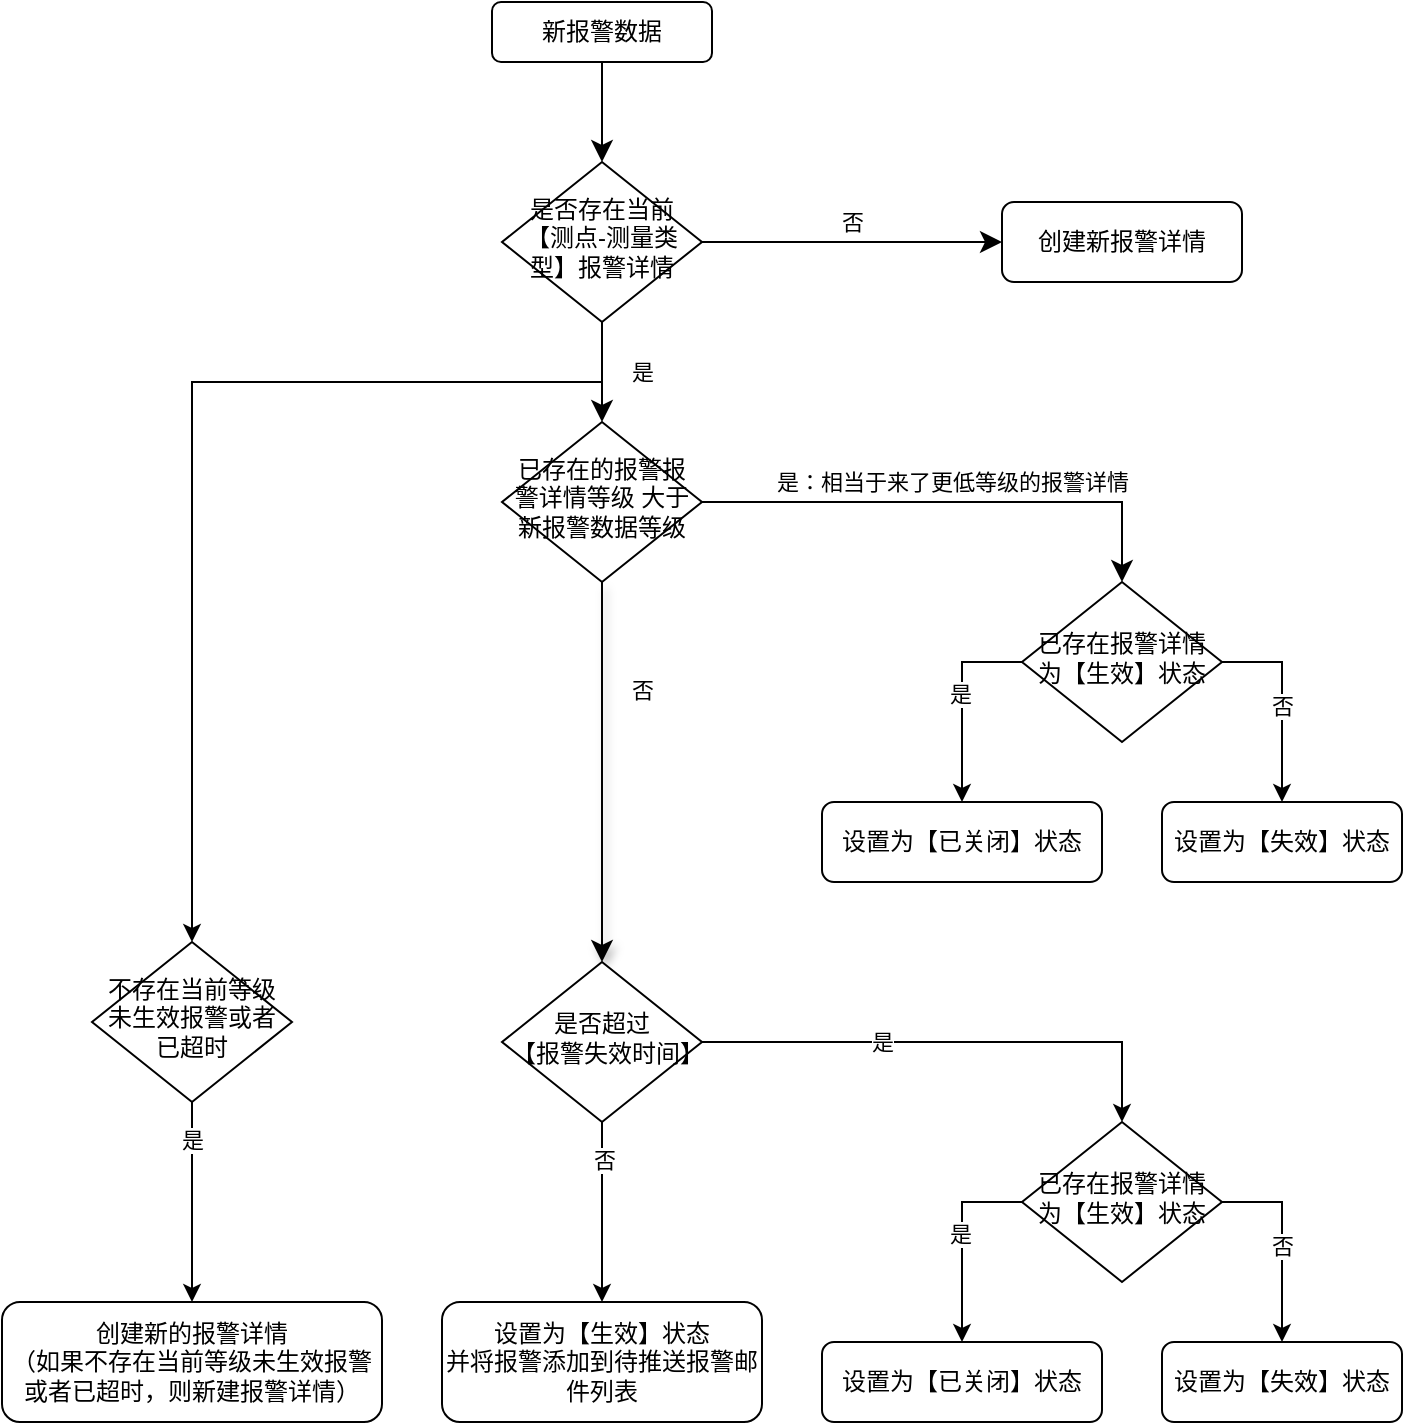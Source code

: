 <mxfile version="25.0.3">
  <diagram id="C5RBs43oDa-KdzZeNtuy" name="Page-1">
    <mxGraphModel dx="2886" dy="1001" grid="1" gridSize="10" guides="1" tooltips="1" connect="1" arrows="1" fold="1" page="1" pageScale="1" pageWidth="827" pageHeight="1169" math="0" shadow="0">
      <root>
        <mxCell id="WIyWlLk6GJQsqaUBKTNV-0" />
        <mxCell id="WIyWlLk6GJQsqaUBKTNV-1" parent="WIyWlLk6GJQsqaUBKTNV-0" />
        <mxCell id="WIyWlLk6GJQsqaUBKTNV-2" value="" style="rounded=0;html=1;jettySize=auto;orthogonalLoop=1;fontSize=11;endArrow=classic;endFill=1;endSize=8;strokeWidth=1;shadow=0;labelBackgroundColor=none;edgeStyle=orthogonalEdgeStyle;" parent="WIyWlLk6GJQsqaUBKTNV-1" source="WIyWlLk6GJQsqaUBKTNV-3" target="WIyWlLk6GJQsqaUBKTNV-6" edge="1">
          <mxGeometry relative="1" as="geometry" />
        </mxCell>
        <mxCell id="WIyWlLk6GJQsqaUBKTNV-3" value="新报警数据" style="rounded=1;whiteSpace=wrap;html=1;fontSize=12;glass=0;strokeWidth=1;shadow=0;" parent="WIyWlLk6GJQsqaUBKTNV-1" vertex="1">
          <mxGeometry x="165" y="90" width="110" height="30" as="geometry" />
        </mxCell>
        <mxCell id="WIyWlLk6GJQsqaUBKTNV-4" value="是" style="rounded=0;html=1;jettySize=auto;orthogonalLoop=1;fontSize=11;endArrow=classic;endFill=1;endSize=8;strokeWidth=1;shadow=0;labelBackgroundColor=none;edgeStyle=orthogonalEdgeStyle;exitX=0.5;exitY=1;exitDx=0;exitDy=0;" parent="WIyWlLk6GJQsqaUBKTNV-1" source="WIyWlLk6GJQsqaUBKTNV-6" target="WIyWlLk6GJQsqaUBKTNV-10" edge="1">
          <mxGeometry y="20" relative="1" as="geometry">
            <mxPoint as="offset" />
          </mxGeometry>
        </mxCell>
        <mxCell id="WIyWlLk6GJQsqaUBKTNV-5" value="否" style="edgeStyle=orthogonalEdgeStyle;rounded=0;html=1;jettySize=auto;orthogonalLoop=1;fontSize=11;endArrow=classic;endFill=1;endSize=8;strokeWidth=1;shadow=0;labelBackgroundColor=none;" parent="WIyWlLk6GJQsqaUBKTNV-1" source="WIyWlLk6GJQsqaUBKTNV-6" target="WIyWlLk6GJQsqaUBKTNV-7" edge="1">
          <mxGeometry y="10" relative="1" as="geometry">
            <mxPoint as="offset" />
          </mxGeometry>
        </mxCell>
        <mxCell id="YOid8Cb-hnMMPlVidly3-28" style="edgeStyle=orthogonalEdgeStyle;rounded=0;orthogonalLoop=1;jettySize=auto;html=1;entryX=0.5;entryY=0;entryDx=0;entryDy=0;endArrow=classic;endFill=1;" edge="1" parent="WIyWlLk6GJQsqaUBKTNV-1" source="WIyWlLk6GJQsqaUBKTNV-6" target="YOid8Cb-hnMMPlVidly3-24">
          <mxGeometry relative="1" as="geometry">
            <Array as="points">
              <mxPoint x="220" y="280" />
              <mxPoint x="15" y="280" />
            </Array>
          </mxGeometry>
        </mxCell>
        <mxCell id="WIyWlLk6GJQsqaUBKTNV-6" value="是否存在当前【测点-测量类型】报警详情" style="rhombus;whiteSpace=wrap;html=1;shadow=0;fontFamily=Helvetica;fontSize=12;align=center;strokeWidth=1;spacing=6;spacingTop=-4;" parent="WIyWlLk6GJQsqaUBKTNV-1" vertex="1">
          <mxGeometry x="170" y="170" width="100" height="80" as="geometry" />
        </mxCell>
        <mxCell id="WIyWlLk6GJQsqaUBKTNV-7" value="创建新报警详情" style="rounded=1;whiteSpace=wrap;html=1;fontSize=12;glass=0;strokeWidth=1;shadow=0;" parent="WIyWlLk6GJQsqaUBKTNV-1" vertex="1">
          <mxGeometry x="420" y="190" width="120" height="40" as="geometry" />
        </mxCell>
        <mxCell id="WIyWlLk6GJQsqaUBKTNV-8" value="否" style="rounded=0;html=1;jettySize=auto;orthogonalLoop=1;fontSize=11;endArrow=classic;endFill=1;endSize=8;strokeWidth=1;shadow=1;labelBackgroundColor=none;edgeStyle=orthogonalEdgeStyle;entryX=0.5;entryY=0;entryDx=0;entryDy=0;" parent="WIyWlLk6GJQsqaUBKTNV-1" source="WIyWlLk6GJQsqaUBKTNV-10" target="YOid8Cb-hnMMPlVidly3-7" edge="1">
          <mxGeometry x="-0.43" y="20" relative="1" as="geometry">
            <mxPoint as="offset" />
          </mxGeometry>
        </mxCell>
        <mxCell id="WIyWlLk6GJQsqaUBKTNV-9" value="是：相当于来了更低等级的报警详情" style="edgeStyle=orthogonalEdgeStyle;rounded=0;html=1;jettySize=auto;orthogonalLoop=1;fontSize=11;endArrow=classic;endFill=1;endSize=8;strokeWidth=1;shadow=0;labelBackgroundColor=none;entryX=0.5;entryY=0;entryDx=0;entryDy=0;" parent="WIyWlLk6GJQsqaUBKTNV-1" source="WIyWlLk6GJQsqaUBKTNV-10" target="YOid8Cb-hnMMPlVidly3-0" edge="1">
          <mxGeometry x="-0.002" y="10" relative="1" as="geometry">
            <mxPoint as="offset" />
          </mxGeometry>
        </mxCell>
        <mxCell id="WIyWlLk6GJQsqaUBKTNV-10" value="已存在的报警报警详情等级 大于 新报警数据等级" style="rhombus;whiteSpace=wrap;html=1;shadow=0;fontFamily=Helvetica;fontSize=12;align=center;strokeWidth=1;spacing=6;spacingTop=-4;" parent="WIyWlLk6GJQsqaUBKTNV-1" vertex="1">
          <mxGeometry x="170" y="300" width="100" height="80" as="geometry" />
        </mxCell>
        <mxCell id="WIyWlLk6GJQsqaUBKTNV-12" value="设置为【已关闭】状态" style="rounded=1;whiteSpace=wrap;html=1;fontSize=12;glass=0;strokeWidth=1;shadow=0;" parent="WIyWlLk6GJQsqaUBKTNV-1" vertex="1">
          <mxGeometry x="330" y="490" width="140" height="40" as="geometry" />
        </mxCell>
        <mxCell id="YOid8Cb-hnMMPlVidly3-2" style="edgeStyle=orthogonalEdgeStyle;rounded=0;orthogonalLoop=1;jettySize=auto;html=1;entryX=0.5;entryY=0;entryDx=0;entryDy=0;exitX=0;exitY=0.5;exitDx=0;exitDy=0;" edge="1" parent="WIyWlLk6GJQsqaUBKTNV-1" source="YOid8Cb-hnMMPlVidly3-0" target="WIyWlLk6GJQsqaUBKTNV-12">
          <mxGeometry relative="1" as="geometry" />
        </mxCell>
        <mxCell id="YOid8Cb-hnMMPlVidly3-3" value="是" style="edgeLabel;html=1;align=center;verticalAlign=middle;resizable=0;points=[];" vertex="1" connectable="0" parent="YOid8Cb-hnMMPlVidly3-2">
          <mxGeometry x="-0.082" y="-1" relative="1" as="geometry">
            <mxPoint as="offset" />
          </mxGeometry>
        </mxCell>
        <mxCell id="YOid8Cb-hnMMPlVidly3-5" style="edgeStyle=orthogonalEdgeStyle;rounded=0;orthogonalLoop=1;jettySize=auto;html=1;entryX=0.5;entryY=0;entryDx=0;entryDy=0;exitX=1;exitY=0.5;exitDx=0;exitDy=0;" edge="1" parent="WIyWlLk6GJQsqaUBKTNV-1" source="YOid8Cb-hnMMPlVidly3-0" target="YOid8Cb-hnMMPlVidly3-4">
          <mxGeometry relative="1" as="geometry" />
        </mxCell>
        <mxCell id="YOid8Cb-hnMMPlVidly3-6" value="否" style="edgeLabel;html=1;align=center;verticalAlign=middle;resizable=0;points=[];" vertex="1" connectable="0" parent="YOid8Cb-hnMMPlVidly3-5">
          <mxGeometry x="0.04" relative="1" as="geometry">
            <mxPoint as="offset" />
          </mxGeometry>
        </mxCell>
        <mxCell id="YOid8Cb-hnMMPlVidly3-0" value="已存在报警详情为【生效】状态" style="rhombus;whiteSpace=wrap;html=1;shadow=0;fontFamily=Helvetica;fontSize=12;align=center;strokeWidth=1;spacing=6;spacingTop=-4;" vertex="1" parent="WIyWlLk6GJQsqaUBKTNV-1">
          <mxGeometry x="430" y="380" width="100" height="80" as="geometry" />
        </mxCell>
        <mxCell id="YOid8Cb-hnMMPlVidly3-4" value="设置为【失效】状态" style="rounded=1;whiteSpace=wrap;html=1;fontSize=12;glass=0;strokeWidth=1;shadow=0;" vertex="1" parent="WIyWlLk6GJQsqaUBKTNV-1">
          <mxGeometry x="500" y="490" width="120" height="40" as="geometry" />
        </mxCell>
        <mxCell id="YOid8Cb-hnMMPlVidly3-11" style="edgeStyle=orthogonalEdgeStyle;rounded=0;orthogonalLoop=1;jettySize=auto;html=1;entryX=0.5;entryY=0;entryDx=0;entryDy=0;" edge="1" parent="WIyWlLk6GJQsqaUBKTNV-1" source="YOid8Cb-hnMMPlVidly3-7" target="YOid8Cb-hnMMPlVidly3-18">
          <mxGeometry relative="1" as="geometry">
            <mxPoint x="354" y="610" as="targetPoint" />
          </mxGeometry>
        </mxCell>
        <mxCell id="YOid8Cb-hnMMPlVidly3-12" value="是" style="edgeLabel;html=1;align=center;verticalAlign=middle;resizable=0;points=[];" vertex="1" connectable="0" parent="YOid8Cb-hnMMPlVidly3-11">
          <mxGeometry x="-0.284" relative="1" as="geometry">
            <mxPoint as="offset" />
          </mxGeometry>
        </mxCell>
        <mxCell id="YOid8Cb-hnMMPlVidly3-20" style="edgeStyle=orthogonalEdgeStyle;rounded=0;orthogonalLoop=1;jettySize=auto;html=1;entryX=0.5;entryY=0;entryDx=0;entryDy=0;" edge="1" parent="WIyWlLk6GJQsqaUBKTNV-1" source="YOid8Cb-hnMMPlVidly3-7" target="YOid8Cb-hnMMPlVidly3-10">
          <mxGeometry relative="1" as="geometry" />
        </mxCell>
        <mxCell id="YOid8Cb-hnMMPlVidly3-22" value="否" style="edgeLabel;html=1;align=center;verticalAlign=middle;resizable=0;points=[];" vertex="1" connectable="0" parent="YOid8Cb-hnMMPlVidly3-20">
          <mxGeometry x="-0.583" y="1" relative="1" as="geometry">
            <mxPoint as="offset" />
          </mxGeometry>
        </mxCell>
        <mxCell id="YOid8Cb-hnMMPlVidly3-7" value="是否超过&lt;div&gt;【报警失效时间】&lt;/div&gt;" style="rhombus;whiteSpace=wrap;html=1;shadow=0;fontFamily=Helvetica;fontSize=12;align=center;strokeWidth=1;spacing=6;spacingTop=-4;" vertex="1" parent="WIyWlLk6GJQsqaUBKTNV-1">
          <mxGeometry x="170" y="570" width="100" height="80" as="geometry" />
        </mxCell>
        <mxCell id="YOid8Cb-hnMMPlVidly3-10" value="设置为【生效】状态&lt;br&gt;并将报警添加到待推送报警邮件列表" style="rounded=1;whiteSpace=wrap;html=1;fontSize=12;glass=0;strokeWidth=1;shadow=0;" vertex="1" parent="WIyWlLk6GJQsqaUBKTNV-1">
          <mxGeometry x="140" y="740" width="160" height="60" as="geometry" />
        </mxCell>
        <mxCell id="YOid8Cb-hnMMPlVidly3-13" value="设置为【已关闭】状态" style="rounded=1;whiteSpace=wrap;html=1;fontSize=12;glass=0;strokeWidth=1;shadow=0;" vertex="1" parent="WIyWlLk6GJQsqaUBKTNV-1">
          <mxGeometry x="330" y="760" width="140" height="40" as="geometry" />
        </mxCell>
        <mxCell id="YOid8Cb-hnMMPlVidly3-14" style="edgeStyle=orthogonalEdgeStyle;rounded=0;orthogonalLoop=1;jettySize=auto;html=1;entryX=0.5;entryY=0;entryDx=0;entryDy=0;exitX=0;exitY=0.5;exitDx=0;exitDy=0;" edge="1" source="YOid8Cb-hnMMPlVidly3-18" target="YOid8Cb-hnMMPlVidly3-13" parent="WIyWlLk6GJQsqaUBKTNV-1">
          <mxGeometry relative="1" as="geometry" />
        </mxCell>
        <mxCell id="YOid8Cb-hnMMPlVidly3-15" value="是" style="edgeLabel;html=1;align=center;verticalAlign=middle;resizable=0;points=[];" vertex="1" connectable="0" parent="YOid8Cb-hnMMPlVidly3-14">
          <mxGeometry x="-0.082" y="-1" relative="1" as="geometry">
            <mxPoint as="offset" />
          </mxGeometry>
        </mxCell>
        <mxCell id="YOid8Cb-hnMMPlVidly3-16" style="edgeStyle=orthogonalEdgeStyle;rounded=0;orthogonalLoop=1;jettySize=auto;html=1;entryX=0.5;entryY=0;entryDx=0;entryDy=0;exitX=1;exitY=0.5;exitDx=0;exitDy=0;" edge="1" source="YOid8Cb-hnMMPlVidly3-18" target="YOid8Cb-hnMMPlVidly3-19" parent="WIyWlLk6GJQsqaUBKTNV-1">
          <mxGeometry relative="1" as="geometry" />
        </mxCell>
        <mxCell id="YOid8Cb-hnMMPlVidly3-17" value="否" style="edgeLabel;html=1;align=center;verticalAlign=middle;resizable=0;points=[];" vertex="1" connectable="0" parent="YOid8Cb-hnMMPlVidly3-16">
          <mxGeometry x="0.04" relative="1" as="geometry">
            <mxPoint as="offset" />
          </mxGeometry>
        </mxCell>
        <mxCell id="YOid8Cb-hnMMPlVidly3-18" value="已存在报警详情为【生效】状态" style="rhombus;whiteSpace=wrap;html=1;shadow=0;fontFamily=Helvetica;fontSize=12;align=center;strokeWidth=1;spacing=6;spacingTop=-4;" vertex="1" parent="WIyWlLk6GJQsqaUBKTNV-1">
          <mxGeometry x="430" y="650" width="100" height="80" as="geometry" />
        </mxCell>
        <mxCell id="YOid8Cb-hnMMPlVidly3-19" value="设置为【失效】状态" style="rounded=1;whiteSpace=wrap;html=1;fontSize=12;glass=0;strokeWidth=1;shadow=0;" vertex="1" parent="WIyWlLk6GJQsqaUBKTNV-1">
          <mxGeometry x="500" y="760" width="120" height="40" as="geometry" />
        </mxCell>
        <mxCell id="YOid8Cb-hnMMPlVidly3-26" style="edgeStyle=orthogonalEdgeStyle;rounded=0;orthogonalLoop=1;jettySize=auto;html=1;entryX=0.5;entryY=0;entryDx=0;entryDy=0;" edge="1" parent="WIyWlLk6GJQsqaUBKTNV-1" source="YOid8Cb-hnMMPlVidly3-24" target="YOid8Cb-hnMMPlVidly3-25">
          <mxGeometry relative="1" as="geometry" />
        </mxCell>
        <mxCell id="YOid8Cb-hnMMPlVidly3-27" value="是" style="edgeLabel;html=1;align=center;verticalAlign=middle;resizable=0;points=[];" vertex="1" connectable="0" parent="YOid8Cb-hnMMPlVidly3-26">
          <mxGeometry x="-0.627" relative="1" as="geometry">
            <mxPoint as="offset" />
          </mxGeometry>
        </mxCell>
        <mxCell id="YOid8Cb-hnMMPlVidly3-24" value="不存在当前等级未生效报警或者已超时" style="rhombus;whiteSpace=wrap;html=1;shadow=0;fontFamily=Helvetica;fontSize=12;align=center;strokeWidth=1;spacing=6;spacingTop=-4;" vertex="1" parent="WIyWlLk6GJQsqaUBKTNV-1">
          <mxGeometry x="-35" y="560" width="100" height="80" as="geometry" />
        </mxCell>
        <mxCell id="YOid8Cb-hnMMPlVidly3-25" value="创建新的报警详情&lt;div&gt;（如果不存在当前等级未生效报警或者已超时，则新建报警详情）&lt;/div&gt;" style="rounded=1;whiteSpace=wrap;html=1;fontSize=12;glass=0;strokeWidth=1;shadow=0;" vertex="1" parent="WIyWlLk6GJQsqaUBKTNV-1">
          <mxGeometry x="-80" y="740" width="190" height="60" as="geometry" />
        </mxCell>
      </root>
    </mxGraphModel>
  </diagram>
</mxfile>
